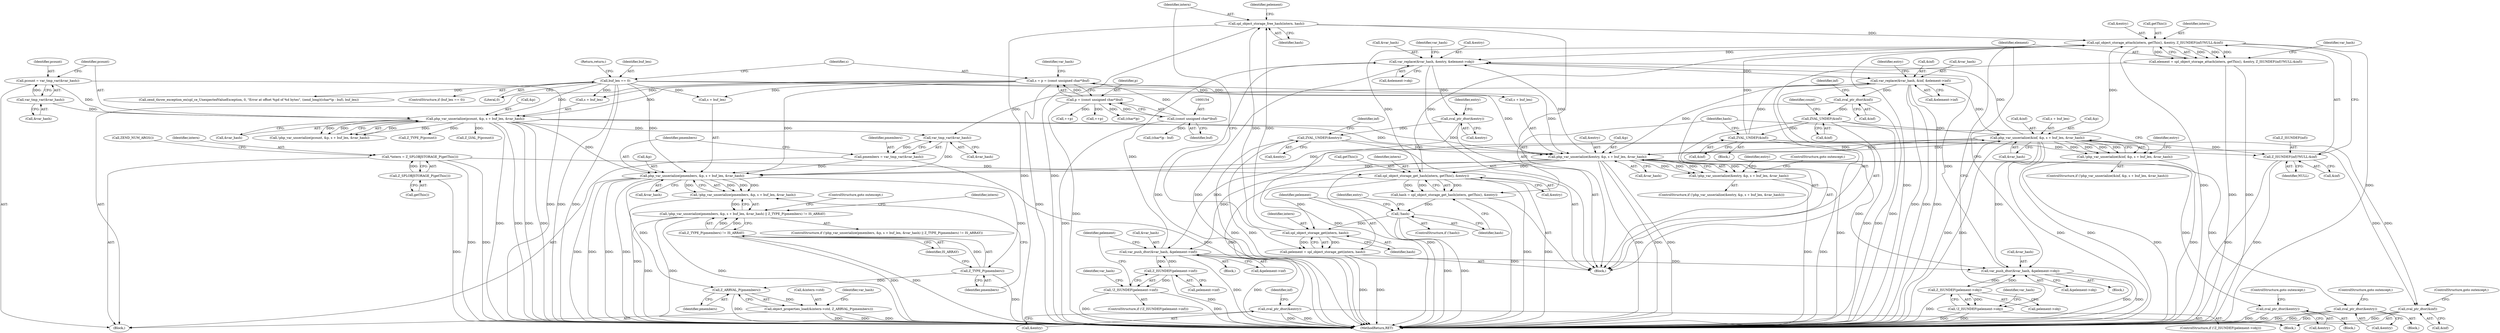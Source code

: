 digraph "0_php-src_61cdd1255d5b9c8453be71aacbbf682796ac77d4@pointer" {
"1000313" [label="(Call,spl_object_storage_free_hash(intern, hash))"];
"1000310" [label="(Call,spl_object_storage_get(intern, hash))"];
"1000292" [label="(Call,spl_object_storage_get_hash(intern, getThis(), &entry))"];
"1000116" [label="(Call,*intern = Z_SPLOBJSTORAGE_P(getThis()))"];
"1000118" [label="(Call,Z_SPLOBJSTORAGE_P(getThis()))"];
"1000349" [label="(Call,spl_object_storage_attach(intern, getThis(), &entry, Z_ISUNDEF(inf)?NULL:&inf))"];
"1000313" [label="(Call,spl_object_storage_free_hash(intern, hash))"];
"1000287" [label="(Call,ZVAL_UNDEF(&inf))"];
"1000387" [label="(Call,ZVAL_UNDEF(&inf))"];
"1000384" [label="(Call,zval_ptr_dtor(&inf))"];
"1000369" [label="(Call,var_replace(&var_hash, &inf, &element->inf))"];
"1000360" [label="(Call,var_replace(&var_hash, &entry, &element->obj))"];
"1000270" [label="(Call,php_var_unserialize(&inf, &p, s + buf_len, &var_hash))"];
"1000238" [label="(Call,php_var_unserialize(&entry, &p, s + buf_len, &var_hash))"];
"1000381" [label="(Call,ZVAL_UNDEF(&entry))"];
"1000378" [label="(Call,zval_ptr_dtor(&entry))"];
"1000181" [label="(Call,php_var_unserialize(pcount, &p, s + buf_len, &var_hash))"];
"1000173" [label="(Call,pcount = var_tmp_var(&var_hash))"];
"1000175" [label="(Call,var_tmp_var(&var_hash))"];
"1000149" [label="(Call,s = p = (const unsigned char*)buf)"];
"1000151" [label="(Call,p = (const unsigned char*)buf)"];
"1000153" [label="(Call,(const unsigned char*)buf)"];
"1000144" [label="(Call,buf_len == 0)"];
"1000326" [label="(Call,var_push_dtor(&var_hash, &pelement->inf))"];
"1000321" [label="(Call,Z_ISUNDEF(pelement->inf))"];
"1000340" [label="(Call,var_push_dtor(&var_hash, &pelement->obj))"];
"1000335" [label="(Call,Z_ISUNDEF(pelement->obj))"];
"1000298" [label="(Call,!hash)"];
"1000290" [label="(Call,hash = spl_object_storage_get_hash(intern, getThis(), &entry))"];
"1000308" [label="(Call,pelement = spl_object_storage_get(intern, hash))"];
"1000301" [label="(Call,zval_ptr_dtor(&entry))"];
"1000347" [label="(Call,element = spl_object_storage_attach(intern, getThis(), &entry, Z_ISUNDEF(inf)?NULL:&inf))"];
"1000237" [label="(Call,!php_var_unserialize(&entry, &p, s + buf_len, &var_hash))"];
"1000256" [label="(Call,zval_ptr_dtor(&entry))"];
"1000269" [label="(Call,!php_var_unserialize(&inf, &p, s + buf_len, &var_hash))"];
"1000304" [label="(Call,zval_ptr_dtor(&inf))"];
"1000320" [label="(Call,!Z_ISUNDEF(pelement->inf))"];
"1000334" [label="(Call,!Z_ISUNDEF(pelement->obj))"];
"1000354" [label="(Call,Z_ISUNDEF(inf)?NULL:&inf)"];
"1000422" [label="(Call,php_var_unserialize(pmembers, &p, s + buf_len, &var_hash))"];
"1000421" [label="(Call,!php_var_unserialize(pmembers, &p, s + buf_len, &var_hash))"];
"1000420" [label="(Call,!php_var_unserialize(pmembers, &p, s + buf_len, &var_hash) || Z_TYPE_P(pmembers) != IS_ARRAY)"];
"1000432" [label="(Call,Z_TYPE_P(pmembers))"];
"1000431" [label="(Call,Z_TYPE_P(pmembers) != IS_ARRAY)"];
"1000442" [label="(Call,Z_ARRVAL_P(pmembers))"];
"1000437" [label="(Call,object_properties_load(&intern->std, Z_ARRVAL_P(pmembers)))"];
"1000281" [label="(Call,zval_ptr_dtor(&entry))"];
"1000416" [label="(Call,var_tmp_var(&var_hash))"];
"1000414" [label="(Call,pmembers = var_tmp_var(&var_hash))"];
"1000241" [label="(Call,&p)"];
"1000243" [label="(Call,s + buf_len)"];
"1000269" [label="(Call,!php_var_unserialize(&inf, &p, s + buf_len, &var_hash))"];
"1000355" [label="(Call,Z_ISUNDEF(inf))"];
"1000383" [label="(Identifier,entry)"];
"1000114" [label="(Block,)"];
"1000321" [label="(Call,Z_ISUNDEF(pelement->inf))"];
"1000200" [label="(Call,Z_LVAL_P(pcount))"];
"1000284" [label="(ControlStructure,goto outexcept;)"];
"1000347" [label="(Call,element = spl_object_storage_attach(intern, getThis(), &entry, Z_ISUNDEF(inf)?NULL:&inf))"];
"1000314" [label="(Identifier,intern)"];
"1000152" [label="(Identifier,p)"];
"1000256" [label="(Call,zval_ptr_dtor(&entry))"];
"1000118" [label="(Call,Z_SPLOBJSTORAGE_P(getThis()))"];
"1000322" [label="(Call,pelement->inf)"];
"1000432" [label="(Call,Z_TYPE_P(pmembers))"];
"1000207" [label="(Block,)"];
"1000249" [label="(ControlStructure,goto outexcept;)"];
"1000442" [label="(Call,Z_ARRVAL_P(pmembers))"];
"1000348" [label="(Identifier,element)"];
"1000283" [label="(Identifier,entry)"];
"1000433" [label="(Identifier,pmembers)"];
"1000171" [label="(Call,++p)"];
"1000463" [label="(MethodReturn,RET)"];
"1000278" [label="(Call,&var_hash)"];
"1000246" [label="(Call,&var_hash)"];
"1000149" [label="(Call,s = p = (const unsigned char*)buf)"];
"1000188" [label="(Call,&var_hash)"];
"1000370" [label="(Call,&var_hash)"];
"1000305" [label="(Call,&inf)"];
"1000134" [label="(Call,ZEND_NUM_ARGS())"];
"1000157" [label="(Identifier,var_hash)"];
"1000337" [label="(Identifier,pelement)"];
"1000309" [label="(Identifier,pelement)"];
"1000259" [label="(ControlStructure,goto outexcept;)"];
"1000422" [label="(Call,php_var_unserialize(pmembers, &p, s + buf_len, &var_hash))"];
"1000317" [label="(Identifier,pelement)"];
"1000333" [label="(ControlStructure,if (!Z_ISUNDEF(pelement->obj)))"];
"1000319" [label="(ControlStructure,if (!Z_ISUNDEF(pelement->inf)))"];
"1000257" [label="(Call,&entry)"];
"1000371" [label="(Identifier,var_hash)"];
"1000424" [label="(Call,&p)"];
"1000271" [label="(Call,&inf)"];
"1000311" [label="(Identifier,intern)"];
"1000381" [label="(Call,ZVAL_UNDEF(&entry))"];
"1000146" [label="(Literal,0)"];
"1000292" [label="(Call,spl_object_storage_get_hash(intern, getThis(), &entry))"];
"1000343" [label="(Call,&pelement->obj)"];
"1000275" [label="(Call,s + buf_len)"];
"1000328" [label="(Identifier,var_hash)"];
"1000445" [label="(Identifier,var_hash)"];
"1000176" [label="(Call,&var_hash)"];
"1000450" [label="(Call,zend_throw_exception_ex(spl_ce_UnexpectedValueException, 0, \"Error at offset %pd of %d bytes\", (zend_long)((char*)p - buf), buf_len))"];
"1000310" [label="(Call,spl_object_storage_get(intern, hash))"];
"1000280" [label="(Block,)"];
"1000116" [label="(Call,*intern = Z_SPLOBJSTORAGE_P(getThis()))"];
"1000329" [label="(Call,&pelement->inf)"];
"1000180" [label="(Call,!php_var_unserialize(pcount, &p, s + buf_len, &var_hash))"];
"1000144" [label="(Call,buf_len == 0)"];
"1000303" [label="(Identifier,entry)"];
"1000173" [label="(Call,pcount = var_tmp_var(&var_hash))"];
"1000325" [label="(Block,)"];
"1000205" [label="(Identifier,count)"];
"1000419" [label="(ControlStructure,if (!php_var_unserialize(pmembers, &p, s + buf_len, &var_hash) || Z_TYPE_P(pmembers) != IS_ARRAY))"];
"1000313" [label="(Call,spl_object_storage_free_hash(intern, hash))"];
"1000434" [label="(Identifier,IS_ARRAY)"];
"1000352" [label="(Call,&entry)"];
"1000335" [label="(Call,Z_ISUNDEF(pelement->obj))"];
"1000287" [label="(Call,ZVAL_UNDEF(&inf))"];
"1000429" [label="(Call,&var_hash)"];
"1000440" [label="(Identifier,intern)"];
"1000334" [label="(Call,!Z_ISUNDEF(pelement->obj))"];
"1000358" [label="(Call,&inf)"];
"1000304" [label="(Call,zval_ptr_dtor(&inf))"];
"1000143" [label="(ControlStructure,if (buf_len == 0))"];
"1000302" [label="(Call,&entry)"];
"1000438" [label="(Call,&intern->std)"];
"1000308" [label="(Call,pelement = spl_object_storage_get(intern, hash))"];
"1000291" [label="(Identifier,hash)"];
"1000238" [label="(Call,php_var_unserialize(&entry, &p, s + buf_len, &var_hash))"];
"1000175" [label="(Call,var_tmp_var(&var_hash))"];
"1000117" [label="(Identifier,intern)"];
"1000268" [label="(ControlStructure,if (!php_var_unserialize(&inf, &p, s + buf_len, &var_hash)))"];
"1000191" [label="(Call,Z_TYPE_P(pcount))"];
"1000301" [label="(Call,zval_ptr_dtor(&entry))"];
"1000389" [label="(Identifier,inf)"];
"1000273" [label="(Call,&p)"];
"1000288" [label="(Call,&inf)"];
"1000380" [label="(Identifier,entry)"];
"1000183" [label="(Call,&p)"];
"1000174" [label="(Identifier,pcount)"];
"1000307" [label="(ControlStructure,goto outexcept;)"];
"1000414" [label="(Call,pmembers = var_tmp_var(&var_hash))"];
"1000148" [label="(Return,return;)"];
"1000270" [label="(Call,php_var_unserialize(&inf, &p, s + buf_len, &var_hash))"];
"1000363" [label="(Call,&entry)"];
"1000457" [label="(Call,(char*)p)"];
"1000456" [label="(Call,(char*)p - buf)"];
"1000385" [label="(Call,&inf)"];
"1000426" [label="(Call,s + buf_len)"];
"1000315" [label="(Identifier,hash)"];
"1000379" [label="(Call,&entry)"];
"1000306" [label="(Identifier,inf)"];
"1000362" [label="(Identifier,var_hash)"];
"1000326" [label="(Call,var_push_dtor(&var_hash, &pelement->inf))"];
"1000339" [label="(Block,)"];
"1000153" [label="(Call,(const unsigned char*)buf)"];
"1000295" [label="(Call,&entry)"];
"1000351" [label="(Call,getThis())"];
"1000185" [label="(Call,s + buf_len)"];
"1000360" [label="(Call,var_replace(&var_hash, &entry, &element->obj))"];
"1000423" [label="(Identifier,pmembers)"];
"1000417" [label="(Call,&var_hash)"];
"1000155" [label="(Identifier,buf)"];
"1000420" [label="(Call,!php_var_unserialize(pmembers, &p, s + buf_len, &var_hash) || Z_TYPE_P(pmembers) != IS_ARRAY)"];
"1000341" [label="(Call,&var_hash)"];
"1000350" [label="(Identifier,intern)"];
"1000384" [label="(Call,zval_ptr_dtor(&inf))"];
"1000431" [label="(Call,Z_TYPE_P(pmembers) != IS_ARRAY)"];
"1000382" [label="(Call,&entry)"];
"1000297" [label="(ControlStructure,if (!hash))"];
"1000182" [label="(Identifier,pcount)"];
"1000298" [label="(Call,!hash)"];
"1000290" [label="(Call,hash = spl_object_storage_get_hash(intern, getThis(), &entry))"];
"1000349" [label="(Call,spl_object_storage_attach(intern, getThis(), &entry, Z_ISUNDEF(inf)?NULL:&inf))"];
"1000300" [label="(Block,)"];
"1000281" [label="(Call,zval_ptr_dtor(&entry))"];
"1000357" [label="(Identifier,NULL)"];
"1000299" [label="(Identifier,hash)"];
"1000237" [label="(Call,!php_var_unserialize(&entry, &p, s + buf_len, &var_hash))"];
"1000436" [label="(ControlStructure,goto outexcept;)"];
"1000145" [label="(Identifier,buf_len)"];
"1000415" [label="(Identifier,pmembers)"];
"1000388" [label="(Call,&inf)"];
"1000166" [label="(Call,++p)"];
"1000437" [label="(Call,object_properties_load(&intern->std, Z_ARRVAL_P(pmembers)))"];
"1000293" [label="(Identifier,intern)"];
"1000327" [label="(Call,&var_hash)"];
"1000387" [label="(Call,ZVAL_UNDEF(&inf))"];
"1000365" [label="(Call,&element->obj)"];
"1000336" [label="(Call,pelement->obj)"];
"1000286" [label="(Block,)"];
"1000386" [label="(Identifier,inf)"];
"1000361" [label="(Call,&var_hash)"];
"1000354" [label="(Call,Z_ISUNDEF(inf)?NULL:&inf)"];
"1000294" [label="(Call,getThis())"];
"1000151" [label="(Call,p = (const unsigned char*)buf)"];
"1000342" [label="(Identifier,var_hash)"];
"1000369" [label="(Call,var_replace(&var_hash, &inf, &element->inf))"];
"1000181" [label="(Call,php_var_unserialize(pcount, &p, s + buf_len, &var_hash))"];
"1000150" [label="(Identifier,s)"];
"1000253" [label="(Identifier,entry)"];
"1000374" [label="(Call,&element->inf)"];
"1000372" [label="(Call,&inf)"];
"1000236" [label="(ControlStructure,if (!php_var_unserialize(&entry, &p, s + buf_len, &var_hash)))"];
"1000312" [label="(Identifier,hash)"];
"1000340" [label="(Call,var_push_dtor(&var_hash, &pelement->obj))"];
"1000416" [label="(Call,var_tmp_var(&var_hash))"];
"1000282" [label="(Call,&entry)"];
"1000378" [label="(Call,zval_ptr_dtor(&entry))"];
"1000421" [label="(Call,!php_var_unserialize(pmembers, &p, s + buf_len, &var_hash))"];
"1000320" [label="(Call,!Z_ISUNDEF(pelement->inf))"];
"1000255" [label="(Block,)"];
"1000443" [label="(Identifier,pmembers)"];
"1000119" [label="(Call,getThis())"];
"1000239" [label="(Call,&entry)"];
"1000313" -> "1000207"  [label="AST: "];
"1000313" -> "1000315"  [label="CFG: "];
"1000314" -> "1000313"  [label="AST: "];
"1000315" -> "1000313"  [label="AST: "];
"1000317" -> "1000313"  [label="CFG: "];
"1000313" -> "1000463"  [label="DDG: "];
"1000313" -> "1000463"  [label="DDG: "];
"1000310" -> "1000313"  [label="DDG: "];
"1000310" -> "1000313"  [label="DDG: "];
"1000313" -> "1000349"  [label="DDG: "];
"1000310" -> "1000308"  [label="AST: "];
"1000310" -> "1000312"  [label="CFG: "];
"1000311" -> "1000310"  [label="AST: "];
"1000312" -> "1000310"  [label="AST: "];
"1000308" -> "1000310"  [label="CFG: "];
"1000310" -> "1000308"  [label="DDG: "];
"1000310" -> "1000308"  [label="DDG: "];
"1000292" -> "1000310"  [label="DDG: "];
"1000298" -> "1000310"  [label="DDG: "];
"1000292" -> "1000290"  [label="AST: "];
"1000292" -> "1000295"  [label="CFG: "];
"1000293" -> "1000292"  [label="AST: "];
"1000294" -> "1000292"  [label="AST: "];
"1000295" -> "1000292"  [label="AST: "];
"1000290" -> "1000292"  [label="CFG: "];
"1000292" -> "1000463"  [label="DDG: "];
"1000292" -> "1000463"  [label="DDG: "];
"1000292" -> "1000290"  [label="DDG: "];
"1000292" -> "1000290"  [label="DDG: "];
"1000292" -> "1000290"  [label="DDG: "];
"1000116" -> "1000292"  [label="DDG: "];
"1000349" -> "1000292"  [label="DDG: "];
"1000238" -> "1000292"  [label="DDG: "];
"1000292" -> "1000301"  [label="DDG: "];
"1000292" -> "1000349"  [label="DDG: "];
"1000116" -> "1000114"  [label="AST: "];
"1000116" -> "1000118"  [label="CFG: "];
"1000117" -> "1000116"  [label="AST: "];
"1000118" -> "1000116"  [label="AST: "];
"1000134" -> "1000116"  [label="CFG: "];
"1000116" -> "1000463"  [label="DDG: "];
"1000116" -> "1000463"  [label="DDG: "];
"1000118" -> "1000116"  [label="DDG: "];
"1000118" -> "1000119"  [label="CFG: "];
"1000119" -> "1000118"  [label="AST: "];
"1000118" -> "1000463"  [label="DDG: "];
"1000349" -> "1000347"  [label="AST: "];
"1000349" -> "1000354"  [label="CFG: "];
"1000350" -> "1000349"  [label="AST: "];
"1000351" -> "1000349"  [label="AST: "];
"1000352" -> "1000349"  [label="AST: "];
"1000354" -> "1000349"  [label="AST: "];
"1000347" -> "1000349"  [label="CFG: "];
"1000349" -> "1000463"  [label="DDG: "];
"1000349" -> "1000463"  [label="DDG: "];
"1000349" -> "1000463"  [label="DDG: "];
"1000349" -> "1000347"  [label="DDG: "];
"1000349" -> "1000347"  [label="DDG: "];
"1000349" -> "1000347"  [label="DDG: "];
"1000349" -> "1000347"  [label="DDG: "];
"1000287" -> "1000349"  [label="DDG: "];
"1000270" -> "1000349"  [label="DDG: "];
"1000349" -> "1000360"  [label="DDG: "];
"1000287" -> "1000286"  [label="AST: "];
"1000287" -> "1000288"  [label="CFG: "];
"1000288" -> "1000287"  [label="AST: "];
"1000291" -> "1000287"  [label="CFG: "];
"1000287" -> "1000463"  [label="DDG: "];
"1000387" -> "1000287"  [label="DDG: "];
"1000287" -> "1000304"  [label="DDG: "];
"1000287" -> "1000354"  [label="DDG: "];
"1000287" -> "1000369"  [label="DDG: "];
"1000387" -> "1000207"  [label="AST: "];
"1000387" -> "1000388"  [label="CFG: "];
"1000388" -> "1000387"  [label="AST: "];
"1000205" -> "1000387"  [label="CFG: "];
"1000387" -> "1000463"  [label="DDG: "];
"1000387" -> "1000463"  [label="DDG: "];
"1000387" -> "1000270"  [label="DDG: "];
"1000384" -> "1000387"  [label="DDG: "];
"1000384" -> "1000207"  [label="AST: "];
"1000384" -> "1000385"  [label="CFG: "];
"1000385" -> "1000384"  [label="AST: "];
"1000389" -> "1000384"  [label="CFG: "];
"1000384" -> "1000463"  [label="DDG: "];
"1000369" -> "1000384"  [label="DDG: "];
"1000369" -> "1000207"  [label="AST: "];
"1000369" -> "1000374"  [label="CFG: "];
"1000370" -> "1000369"  [label="AST: "];
"1000372" -> "1000369"  [label="AST: "];
"1000374" -> "1000369"  [label="AST: "];
"1000380" -> "1000369"  [label="CFG: "];
"1000369" -> "1000463"  [label="DDG: "];
"1000369" -> "1000463"  [label="DDG: "];
"1000369" -> "1000463"  [label="DDG: "];
"1000369" -> "1000238"  [label="DDG: "];
"1000360" -> "1000369"  [label="DDG: "];
"1000270" -> "1000369"  [label="DDG: "];
"1000369" -> "1000416"  [label="DDG: "];
"1000360" -> "1000207"  [label="AST: "];
"1000360" -> "1000365"  [label="CFG: "];
"1000361" -> "1000360"  [label="AST: "];
"1000363" -> "1000360"  [label="AST: "];
"1000365" -> "1000360"  [label="AST: "];
"1000371" -> "1000360"  [label="CFG: "];
"1000360" -> "1000463"  [label="DDG: "];
"1000360" -> "1000463"  [label="DDG: "];
"1000270" -> "1000360"  [label="DDG: "];
"1000326" -> "1000360"  [label="DDG: "];
"1000238" -> "1000360"  [label="DDG: "];
"1000340" -> "1000360"  [label="DDG: "];
"1000360" -> "1000378"  [label="DDG: "];
"1000270" -> "1000269"  [label="AST: "];
"1000270" -> "1000278"  [label="CFG: "];
"1000271" -> "1000270"  [label="AST: "];
"1000273" -> "1000270"  [label="AST: "];
"1000275" -> "1000270"  [label="AST: "];
"1000278" -> "1000270"  [label="AST: "];
"1000269" -> "1000270"  [label="CFG: "];
"1000270" -> "1000463"  [label="DDG: "];
"1000270" -> "1000463"  [label="DDG: "];
"1000270" -> "1000463"  [label="DDG: "];
"1000270" -> "1000463"  [label="DDG: "];
"1000270" -> "1000238"  [label="DDG: "];
"1000270" -> "1000269"  [label="DDG: "];
"1000270" -> "1000269"  [label="DDG: "];
"1000270" -> "1000269"  [label="DDG: "];
"1000270" -> "1000269"  [label="DDG: "];
"1000238" -> "1000270"  [label="DDG: "];
"1000238" -> "1000270"  [label="DDG: "];
"1000270" -> "1000304"  [label="DDG: "];
"1000270" -> "1000326"  [label="DDG: "];
"1000270" -> "1000340"  [label="DDG: "];
"1000270" -> "1000354"  [label="DDG: "];
"1000270" -> "1000422"  [label="DDG: "];
"1000238" -> "1000237"  [label="AST: "];
"1000238" -> "1000246"  [label="CFG: "];
"1000239" -> "1000238"  [label="AST: "];
"1000241" -> "1000238"  [label="AST: "];
"1000243" -> "1000238"  [label="AST: "];
"1000246" -> "1000238"  [label="AST: "];
"1000237" -> "1000238"  [label="CFG: "];
"1000238" -> "1000463"  [label="DDG: "];
"1000238" -> "1000463"  [label="DDG: "];
"1000238" -> "1000463"  [label="DDG: "];
"1000238" -> "1000463"  [label="DDG: "];
"1000238" -> "1000237"  [label="DDG: "];
"1000238" -> "1000237"  [label="DDG: "];
"1000238" -> "1000237"  [label="DDG: "];
"1000238" -> "1000237"  [label="DDG: "];
"1000381" -> "1000238"  [label="DDG: "];
"1000181" -> "1000238"  [label="DDG: "];
"1000181" -> "1000238"  [label="DDG: "];
"1000149" -> "1000238"  [label="DDG: "];
"1000144" -> "1000238"  [label="DDG: "];
"1000238" -> "1000256"  [label="DDG: "];
"1000238" -> "1000281"  [label="DDG: "];
"1000238" -> "1000326"  [label="DDG: "];
"1000238" -> "1000340"  [label="DDG: "];
"1000238" -> "1000422"  [label="DDG: "];
"1000381" -> "1000207"  [label="AST: "];
"1000381" -> "1000382"  [label="CFG: "];
"1000382" -> "1000381"  [label="AST: "];
"1000386" -> "1000381"  [label="CFG: "];
"1000381" -> "1000463"  [label="DDG: "];
"1000381" -> "1000463"  [label="DDG: "];
"1000378" -> "1000381"  [label="DDG: "];
"1000378" -> "1000207"  [label="AST: "];
"1000378" -> "1000379"  [label="CFG: "];
"1000379" -> "1000378"  [label="AST: "];
"1000383" -> "1000378"  [label="CFG: "];
"1000378" -> "1000463"  [label="DDG: "];
"1000181" -> "1000180"  [label="AST: "];
"1000181" -> "1000188"  [label="CFG: "];
"1000182" -> "1000181"  [label="AST: "];
"1000183" -> "1000181"  [label="AST: "];
"1000185" -> "1000181"  [label="AST: "];
"1000188" -> "1000181"  [label="AST: "];
"1000180" -> "1000181"  [label="CFG: "];
"1000181" -> "1000463"  [label="DDG: "];
"1000181" -> "1000463"  [label="DDG: "];
"1000181" -> "1000463"  [label="DDG: "];
"1000181" -> "1000463"  [label="DDG: "];
"1000181" -> "1000180"  [label="DDG: "];
"1000181" -> "1000180"  [label="DDG: "];
"1000181" -> "1000180"  [label="DDG: "];
"1000181" -> "1000180"  [label="DDG: "];
"1000173" -> "1000181"  [label="DDG: "];
"1000149" -> "1000181"  [label="DDG: "];
"1000144" -> "1000181"  [label="DDG: "];
"1000175" -> "1000181"  [label="DDG: "];
"1000181" -> "1000191"  [label="DDG: "];
"1000181" -> "1000200"  [label="DDG: "];
"1000181" -> "1000416"  [label="DDG: "];
"1000181" -> "1000422"  [label="DDG: "];
"1000173" -> "1000114"  [label="AST: "];
"1000173" -> "1000175"  [label="CFG: "];
"1000174" -> "1000173"  [label="AST: "];
"1000175" -> "1000173"  [label="AST: "];
"1000182" -> "1000173"  [label="CFG: "];
"1000173" -> "1000463"  [label="DDG: "];
"1000175" -> "1000173"  [label="DDG: "];
"1000175" -> "1000176"  [label="CFG: "];
"1000176" -> "1000175"  [label="AST: "];
"1000149" -> "1000114"  [label="AST: "];
"1000149" -> "1000151"  [label="CFG: "];
"1000150" -> "1000149"  [label="AST: "];
"1000151" -> "1000149"  [label="AST: "];
"1000157" -> "1000149"  [label="CFG: "];
"1000149" -> "1000463"  [label="DDG: "];
"1000151" -> "1000149"  [label="DDG: "];
"1000153" -> "1000149"  [label="DDG: "];
"1000149" -> "1000185"  [label="DDG: "];
"1000149" -> "1000243"  [label="DDG: "];
"1000149" -> "1000422"  [label="DDG: "];
"1000149" -> "1000426"  [label="DDG: "];
"1000151" -> "1000153"  [label="CFG: "];
"1000152" -> "1000151"  [label="AST: "];
"1000153" -> "1000151"  [label="AST: "];
"1000151" -> "1000463"  [label="DDG: "];
"1000153" -> "1000151"  [label="DDG: "];
"1000151" -> "1000166"  [label="DDG: "];
"1000151" -> "1000171"  [label="DDG: "];
"1000151" -> "1000457"  [label="DDG: "];
"1000153" -> "1000155"  [label="CFG: "];
"1000154" -> "1000153"  [label="AST: "];
"1000155" -> "1000153"  [label="AST: "];
"1000153" -> "1000463"  [label="DDG: "];
"1000153" -> "1000456"  [label="DDG: "];
"1000144" -> "1000143"  [label="AST: "];
"1000144" -> "1000146"  [label="CFG: "];
"1000145" -> "1000144"  [label="AST: "];
"1000146" -> "1000144"  [label="AST: "];
"1000148" -> "1000144"  [label="CFG: "];
"1000150" -> "1000144"  [label="CFG: "];
"1000144" -> "1000463"  [label="DDG: "];
"1000144" -> "1000463"  [label="DDG: "];
"1000144" -> "1000185"  [label="DDG: "];
"1000144" -> "1000243"  [label="DDG: "];
"1000144" -> "1000422"  [label="DDG: "];
"1000144" -> "1000426"  [label="DDG: "];
"1000144" -> "1000450"  [label="DDG: "];
"1000326" -> "1000325"  [label="AST: "];
"1000326" -> "1000329"  [label="CFG: "];
"1000327" -> "1000326"  [label="AST: "];
"1000329" -> "1000326"  [label="AST: "];
"1000337" -> "1000326"  [label="CFG: "];
"1000326" -> "1000463"  [label="DDG: "];
"1000326" -> "1000463"  [label="DDG: "];
"1000326" -> "1000321"  [label="DDG: "];
"1000321" -> "1000326"  [label="DDG: "];
"1000326" -> "1000340"  [label="DDG: "];
"1000321" -> "1000320"  [label="AST: "];
"1000321" -> "1000322"  [label="CFG: "];
"1000322" -> "1000321"  [label="AST: "];
"1000320" -> "1000321"  [label="CFG: "];
"1000321" -> "1000463"  [label="DDG: "];
"1000321" -> "1000320"  [label="DDG: "];
"1000340" -> "1000339"  [label="AST: "];
"1000340" -> "1000343"  [label="CFG: "];
"1000341" -> "1000340"  [label="AST: "];
"1000343" -> "1000340"  [label="AST: "];
"1000348" -> "1000340"  [label="CFG: "];
"1000340" -> "1000463"  [label="DDG: "];
"1000340" -> "1000463"  [label="DDG: "];
"1000340" -> "1000335"  [label="DDG: "];
"1000335" -> "1000340"  [label="DDG: "];
"1000335" -> "1000334"  [label="AST: "];
"1000335" -> "1000336"  [label="CFG: "];
"1000336" -> "1000335"  [label="AST: "];
"1000334" -> "1000335"  [label="CFG: "];
"1000335" -> "1000463"  [label="DDG: "];
"1000335" -> "1000334"  [label="DDG: "];
"1000298" -> "1000297"  [label="AST: "];
"1000298" -> "1000299"  [label="CFG: "];
"1000299" -> "1000298"  [label="AST: "];
"1000303" -> "1000298"  [label="CFG: "];
"1000309" -> "1000298"  [label="CFG: "];
"1000298" -> "1000463"  [label="DDG: "];
"1000298" -> "1000463"  [label="DDG: "];
"1000290" -> "1000298"  [label="DDG: "];
"1000290" -> "1000207"  [label="AST: "];
"1000291" -> "1000290"  [label="AST: "];
"1000299" -> "1000290"  [label="CFG: "];
"1000290" -> "1000463"  [label="DDG: "];
"1000308" -> "1000207"  [label="AST: "];
"1000309" -> "1000308"  [label="AST: "];
"1000314" -> "1000308"  [label="CFG: "];
"1000308" -> "1000463"  [label="DDG: "];
"1000308" -> "1000463"  [label="DDG: "];
"1000301" -> "1000300"  [label="AST: "];
"1000301" -> "1000302"  [label="CFG: "];
"1000302" -> "1000301"  [label="AST: "];
"1000306" -> "1000301"  [label="CFG: "];
"1000301" -> "1000463"  [label="DDG: "];
"1000301" -> "1000463"  [label="DDG: "];
"1000347" -> "1000207"  [label="AST: "];
"1000348" -> "1000347"  [label="AST: "];
"1000362" -> "1000347"  [label="CFG: "];
"1000347" -> "1000463"  [label="DDG: "];
"1000347" -> "1000463"  [label="DDG: "];
"1000237" -> "1000236"  [label="AST: "];
"1000249" -> "1000237"  [label="CFG: "];
"1000253" -> "1000237"  [label="CFG: "];
"1000237" -> "1000463"  [label="DDG: "];
"1000237" -> "1000463"  [label="DDG: "];
"1000256" -> "1000255"  [label="AST: "];
"1000256" -> "1000257"  [label="CFG: "];
"1000257" -> "1000256"  [label="AST: "];
"1000259" -> "1000256"  [label="CFG: "];
"1000256" -> "1000463"  [label="DDG: "];
"1000256" -> "1000463"  [label="DDG: "];
"1000269" -> "1000268"  [label="AST: "];
"1000283" -> "1000269"  [label="CFG: "];
"1000291" -> "1000269"  [label="CFG: "];
"1000269" -> "1000463"  [label="DDG: "];
"1000269" -> "1000463"  [label="DDG: "];
"1000304" -> "1000300"  [label="AST: "];
"1000304" -> "1000305"  [label="CFG: "];
"1000305" -> "1000304"  [label="AST: "];
"1000307" -> "1000304"  [label="CFG: "];
"1000304" -> "1000463"  [label="DDG: "];
"1000304" -> "1000463"  [label="DDG: "];
"1000320" -> "1000319"  [label="AST: "];
"1000328" -> "1000320"  [label="CFG: "];
"1000337" -> "1000320"  [label="CFG: "];
"1000320" -> "1000463"  [label="DDG: "];
"1000320" -> "1000463"  [label="DDG: "];
"1000334" -> "1000333"  [label="AST: "];
"1000342" -> "1000334"  [label="CFG: "];
"1000348" -> "1000334"  [label="CFG: "];
"1000334" -> "1000463"  [label="DDG: "];
"1000334" -> "1000463"  [label="DDG: "];
"1000354" -> "1000357"  [label="CFG: "];
"1000354" -> "1000358"  [label="CFG: "];
"1000355" -> "1000354"  [label="AST: "];
"1000357" -> "1000354"  [label="AST: "];
"1000358" -> "1000354"  [label="AST: "];
"1000354" -> "1000463"  [label="DDG: "];
"1000354" -> "1000463"  [label="DDG: "];
"1000422" -> "1000421"  [label="AST: "];
"1000422" -> "1000429"  [label="CFG: "];
"1000423" -> "1000422"  [label="AST: "];
"1000424" -> "1000422"  [label="AST: "];
"1000426" -> "1000422"  [label="AST: "];
"1000429" -> "1000422"  [label="AST: "];
"1000421" -> "1000422"  [label="CFG: "];
"1000422" -> "1000463"  [label="DDG: "];
"1000422" -> "1000463"  [label="DDG: "];
"1000422" -> "1000463"  [label="DDG: "];
"1000422" -> "1000463"  [label="DDG: "];
"1000422" -> "1000421"  [label="DDG: "];
"1000422" -> "1000421"  [label="DDG: "];
"1000422" -> "1000421"  [label="DDG: "];
"1000422" -> "1000421"  [label="DDG: "];
"1000414" -> "1000422"  [label="DDG: "];
"1000416" -> "1000422"  [label="DDG: "];
"1000422" -> "1000432"  [label="DDG: "];
"1000422" -> "1000442"  [label="DDG: "];
"1000421" -> "1000420"  [label="AST: "];
"1000433" -> "1000421"  [label="CFG: "];
"1000420" -> "1000421"  [label="CFG: "];
"1000421" -> "1000463"  [label="DDG: "];
"1000421" -> "1000420"  [label="DDG: "];
"1000420" -> "1000419"  [label="AST: "];
"1000420" -> "1000431"  [label="CFG: "];
"1000431" -> "1000420"  [label="AST: "];
"1000436" -> "1000420"  [label="CFG: "];
"1000440" -> "1000420"  [label="CFG: "];
"1000420" -> "1000463"  [label="DDG: "];
"1000420" -> "1000463"  [label="DDG: "];
"1000420" -> "1000463"  [label="DDG: "];
"1000431" -> "1000420"  [label="DDG: "];
"1000431" -> "1000420"  [label="DDG: "];
"1000432" -> "1000431"  [label="AST: "];
"1000432" -> "1000433"  [label="CFG: "];
"1000433" -> "1000432"  [label="AST: "];
"1000434" -> "1000432"  [label="CFG: "];
"1000432" -> "1000463"  [label="DDG: "];
"1000432" -> "1000431"  [label="DDG: "];
"1000432" -> "1000442"  [label="DDG: "];
"1000431" -> "1000434"  [label="CFG: "];
"1000434" -> "1000431"  [label="AST: "];
"1000431" -> "1000463"  [label="DDG: "];
"1000431" -> "1000463"  [label="DDG: "];
"1000442" -> "1000437"  [label="AST: "];
"1000442" -> "1000443"  [label="CFG: "];
"1000443" -> "1000442"  [label="AST: "];
"1000437" -> "1000442"  [label="CFG: "];
"1000442" -> "1000463"  [label="DDG: "];
"1000442" -> "1000437"  [label="DDG: "];
"1000437" -> "1000114"  [label="AST: "];
"1000438" -> "1000437"  [label="AST: "];
"1000445" -> "1000437"  [label="CFG: "];
"1000437" -> "1000463"  [label="DDG: "];
"1000437" -> "1000463"  [label="DDG: "];
"1000437" -> "1000463"  [label="DDG: "];
"1000281" -> "1000280"  [label="AST: "];
"1000281" -> "1000282"  [label="CFG: "];
"1000282" -> "1000281"  [label="AST: "];
"1000284" -> "1000281"  [label="CFG: "];
"1000281" -> "1000463"  [label="DDG: "];
"1000281" -> "1000463"  [label="DDG: "];
"1000416" -> "1000414"  [label="AST: "];
"1000416" -> "1000417"  [label="CFG: "];
"1000417" -> "1000416"  [label="AST: "];
"1000414" -> "1000416"  [label="CFG: "];
"1000416" -> "1000414"  [label="DDG: "];
"1000414" -> "1000114"  [label="AST: "];
"1000415" -> "1000414"  [label="AST: "];
"1000423" -> "1000414"  [label="CFG: "];
"1000414" -> "1000463"  [label="DDG: "];
}
